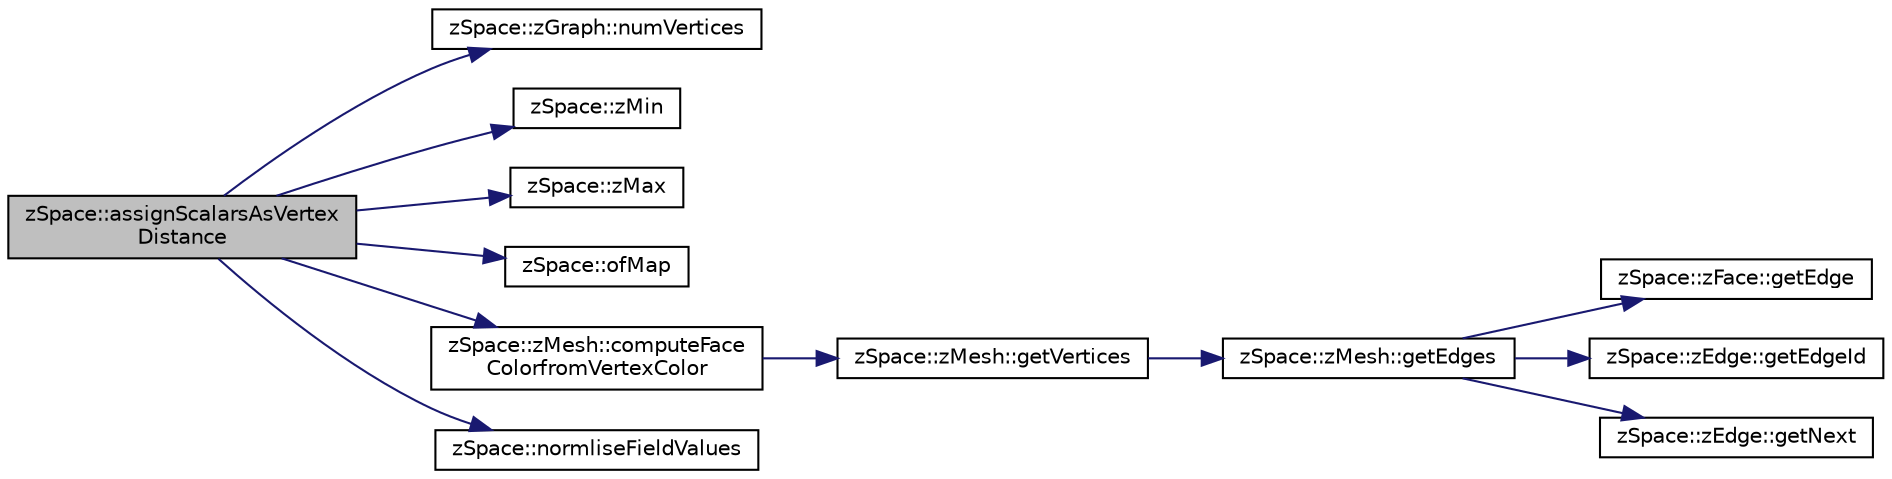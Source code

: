 digraph "zSpace::assignScalarsAsVertexDistance"
{
 // LATEX_PDF_SIZE
  edge [fontname="Helvetica",fontsize="10",labelfontname="Helvetica",labelfontsize="10"];
  node [fontname="Helvetica",fontsize="10",shape=record];
  rankdir="LR";
  Node25 [label="zSpace::assignScalarsAsVertex\lDistance",height=0.2,width=0.4,color="black", fillcolor="grey75", style="filled", fontcolor="black",tooltip="This method creates a vertex distance Field from the input vector of zVector positions."];
  Node25 -> Node26 [color="midnightblue",fontsize="10",style="solid",fontname="Helvetica"];
  Node26 [label="zSpace::zGraph::numVertices",height=0.2,width=0.4,color="black", fillcolor="white", style="filled",URL="$classz_space_1_1z_graph.html#a32a9a23b93c41033485543e0768e7f6a",tooltip="This method returns the number of vertices in the graph or mesh."];
  Node25 -> Node27 [color="midnightblue",fontsize="10",style="solid",fontname="Helvetica"];
  Node27 [label="zSpace::zMin",height=0.2,width=0.4,color="black", fillcolor="white", style="filled",URL="$group__z_core_utilities.html#ga2eb6fc5b163e7ebfbc3af744f9dfe8bd",tooltip="This method returns the minimum of the two input values."];
  Node25 -> Node28 [color="midnightblue",fontsize="10",style="solid",fontname="Helvetica"];
  Node28 [label="zSpace::zMax",height=0.2,width=0.4,color="black", fillcolor="white", style="filled",URL="$group__z_core_utilities.html#gacb877a2c4d1cc7223201689ba437d5dd",tooltip="This method returns the maximum of the two input values."];
  Node25 -> Node29 [color="midnightblue",fontsize="10",style="solid",fontname="Helvetica"];
  Node29 [label="zSpace::ofMap",height=0.2,width=0.4,color="black", fillcolor="white", style="filled",URL="$group__z_core_utilities.html#ga772c31654e2dcf5f5ac0a884f3f9612a",tooltip="This method maps the input value from the input domain to output domain."];
  Node25 -> Node30 [color="midnightblue",fontsize="10",style="solid",fontname="Helvetica"];
  Node30 [label="zSpace::zMesh::computeFace\lColorfromVertexColor",height=0.2,width=0.4,color="black", fillcolor="white", style="filled",URL="$classz_space_1_1z_mesh.html#a89641aad9a7a872cef9eb34ccff09269",tooltip="This method computes the face colors based on the vertex colors."];
  Node30 -> Node31 [color="midnightblue",fontsize="10",style="solid",fontname="Helvetica"];
  Node31 [label="zSpace::zMesh::getVertices",height=0.2,width=0.4,color="black", fillcolor="white", style="filled",URL="$classz_space_1_1z_mesh.html#aa3010b8075e42f14efd4c3605085093b",tooltip="This method gets the vertices attached to input zEdge or zFace."];
  Node31 -> Node32 [color="midnightblue",fontsize="10",style="solid",fontname="Helvetica"];
  Node32 [label="zSpace::zMesh::getEdges",height=0.2,width=0.4,color="black", fillcolor="white", style="filled",URL="$classz_space_1_1z_mesh.html#aa705d823873a948a1b62723f24a921b2",tooltip="This method gets the edges of a zFace."];
  Node32 -> Node33 [color="midnightblue",fontsize="10",style="solid",fontname="Helvetica"];
  Node33 [label="zSpace::zFace::getEdge",height=0.2,width=0.4,color="black", fillcolor="white", style="filled",URL="$classz_space_1_1z_face.html#a69a14a515b179226aad1cbc3d7663163",tooltip="This method returns the associated edge of current zFace."];
  Node32 -> Node34 [color="midnightblue",fontsize="10",style="solid",fontname="Helvetica"];
  Node34 [label="zSpace::zEdge::getEdgeId",height=0.2,width=0.4,color="black", fillcolor="white", style="filled",URL="$classz_space_1_1z_edge.html#acd6947ccba055fa6c31d6d386fe68e12",tooltip="This method returns the edgeId of current zEdge."];
  Node32 -> Node35 [color="midnightblue",fontsize="10",style="solid",fontname="Helvetica"];
  Node35 [label="zSpace::zEdge::getNext",height=0.2,width=0.4,color="black", fillcolor="white", style="filled",URL="$classz_space_1_1z_edge.html#a3bce594c06fc4450ce8af3c0b98e2ae3",tooltip="This method returns the next edge of current zEdge."];
  Node25 -> Node36 [color="midnightblue",fontsize="10",style="solid",fontname="Helvetica"];
  Node36 [label="zSpace::normliseFieldValues",height=0.2,width=0.4,color="black", fillcolor="white", style="filled",URL="$group__z_field_utilities.html#ga84131697c81bb5c07afbe29dd7ca733a",tooltip="This method normalises the field values."];
}

